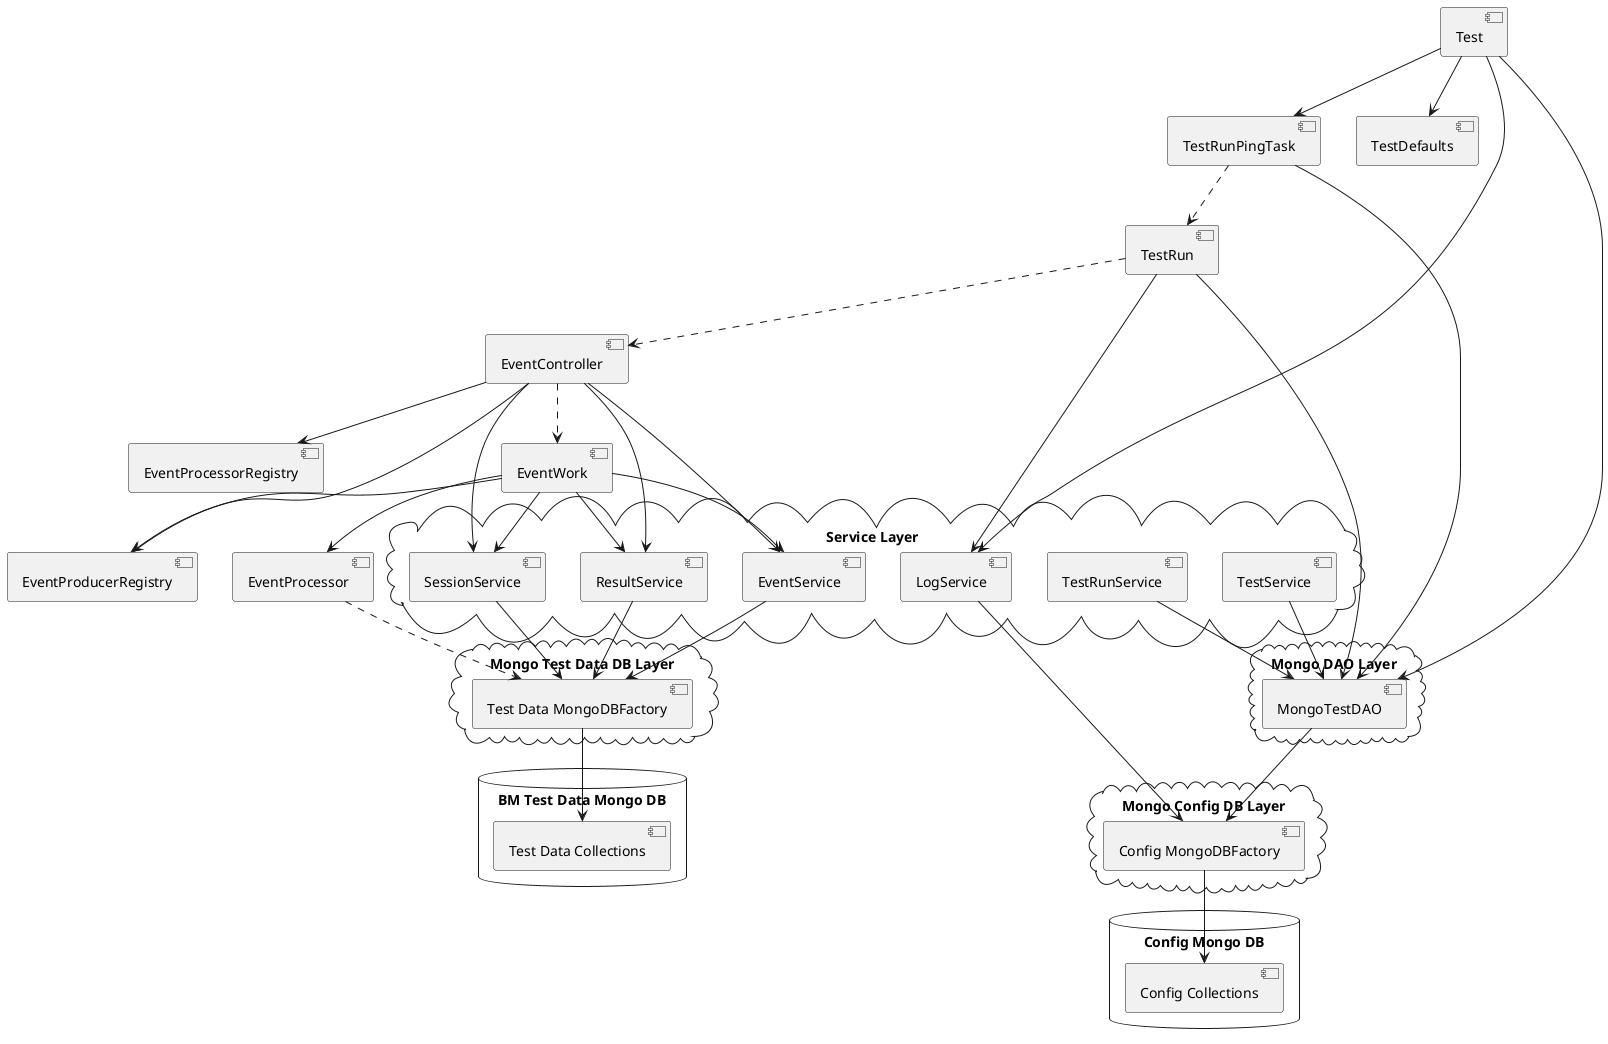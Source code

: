 @startuml


cloud "Service Layer"{
    [TestService]
    [LogService]
    [EventService]
    [SessionService]
    [ResultService]
    [TestRunService]
}

[EventController]

[Test]

[TestRunPingTask]

[TestRun]

[EventWork]

[EventProcessor]

[EventProducerRegistry]
[EventProcessorRegistry]

[TestDefaults]

cloud "Mongo DAO Layer"{
    [MongoTestDAO]
}

cloud "Mongo Config DB Layer"{
    [Config MongoDBFactory]
}

cloud "Mongo Test Data DB Layer"{
    [Test Data MongoDBFactory]
}

database "Config Mongo DB" {
    [Config Collections]
}

database "BM Test Data Mongo DB" {
    [Test Data Collections]
}


[TestService] --> [MongoTestDAO]

[Config MongoDBFactory] --> [Config Collections]
[Test Data MongoDBFactory] --> [Test Data Collections]

[LogService] --> [Config MongoDBFactory]
[MongoTestDAO] --> [Config MongoDBFactory]

[EventService] --> [Test Data MongoDBFactory]
[SessionService] --> [Test Data MongoDBFactory]
[ResultService] --> [Test Data MongoDBFactory]


[Test] --> [LogService]
[Test] --> [MongoTestDAO]
[Test] --> [TestRunPingTask]
[Test] --> [TestDefaults]

[TestRunPingTask] ..> [TestRun]
[TestRunPingTask] --> [MongoTestDAO]

[TestRun] --> [MongoTestDAO]
[TestRun] --> [LogService]
[TestRun] ..> [EventController]

[EventController] --> [EventProcessorRegistry]
[EventController] --> [EventProducerRegistry]
[EventController] --> [EventService]
[EventController] --> [ResultService]
[EventController] --> [SessionService]
[EventController] ..> [EventWork]

[EventWork] --> [EventProcessor]
[EventWork] --> [EventProducerRegistry]
[EventWork] --> [EventService]
[EventWork] --> [ResultService]
[EventWork] --> [SessionService]

[TestRunService] --> [MongoTestDAO]
[EventProcessor] ..> [Test Data MongoDBFactory]
@enduml